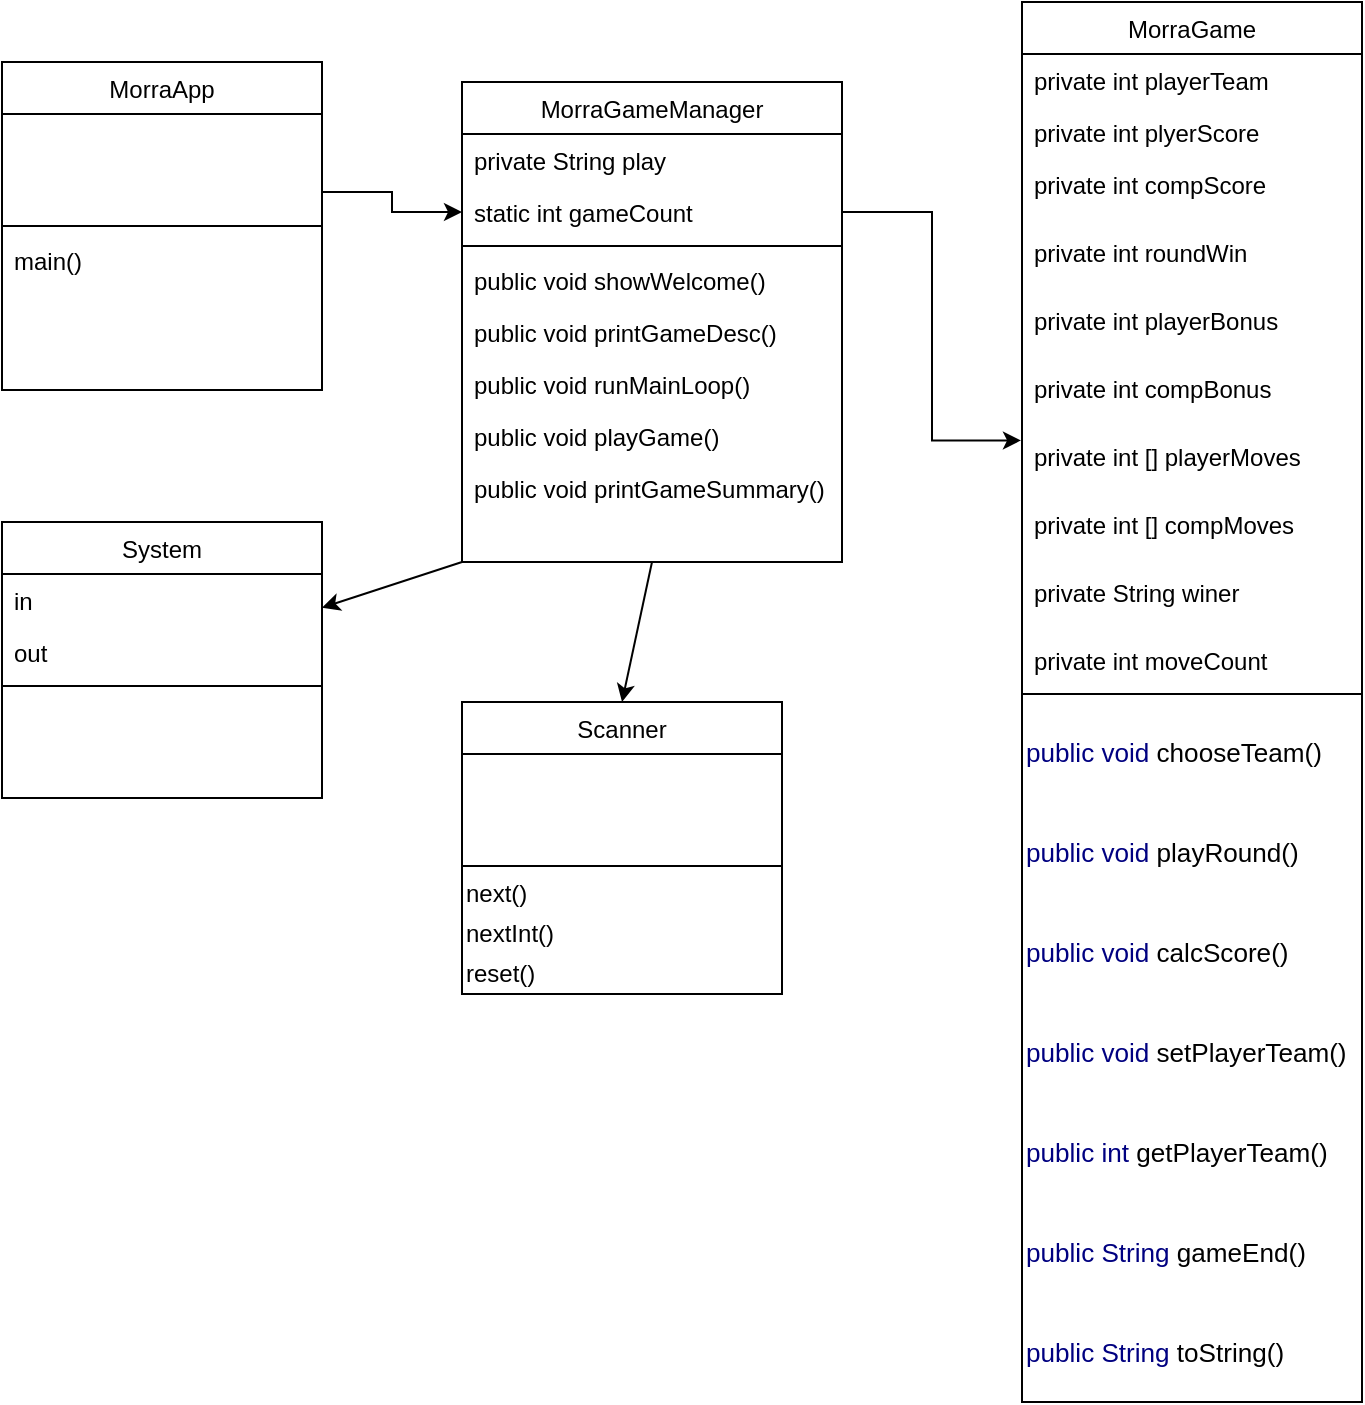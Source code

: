 <mxfile version="12.9.9" type="device"><diagram id="C5RBs43oDa-KdzZeNtuy" name="Page-1"><mxGraphModel dx="1422" dy="738" grid="1" gridSize="10" guides="1" tooltips="1" connect="1" arrows="1" fold="1" page="1" pageScale="1" pageWidth="1169" pageHeight="827" math="0" shadow="0"><root><mxCell id="WIyWlLk6GJQsqaUBKTNV-0"/><mxCell id="WIyWlLk6GJQsqaUBKTNV-1" parent="WIyWlLk6GJQsqaUBKTNV-0"/><mxCell id="yGn_OOhepoGJCyMwhITg-32" value="MorraApp" style="swimlane;fontStyle=0;align=center;verticalAlign=top;childLayout=stackLayout;horizontal=1;startSize=26;horizontalStack=0;resizeParent=1;resizeLast=0;collapsible=1;marginBottom=0;rounded=0;shadow=0;strokeWidth=1;" parent="WIyWlLk6GJQsqaUBKTNV-1" vertex="1"><mxGeometry x="140" y="50" width="160" height="164" as="geometry"><mxRectangle x="230" y="140" width="160" height="26" as="alternateBounds"/></mxGeometry></mxCell><mxCell id="yGn_OOhepoGJCyMwhITg-33" value="private String play" style="text;align=left;verticalAlign=top;spacingLeft=4;spacingRight=4;overflow=hidden;rotatable=0;points=[[0,0.5],[1,0.5]];portConstraint=eastwest;fontColor=#FFFFFF;" parent="yGn_OOhepoGJCyMwhITg-32" vertex="1"><mxGeometry y="26" width="160" height="26" as="geometry"/></mxCell><mxCell id="yGn_OOhepoGJCyMwhITg-34" value="static int gameCount" style="text;align=left;verticalAlign=top;spacingLeft=4;spacingRight=4;overflow=hidden;rotatable=0;points=[[0,0.5],[1,0.5]];portConstraint=eastwest;rounded=0;shadow=0;html=0;fontColor=#FFFFFF;" parent="yGn_OOhepoGJCyMwhITg-32" vertex="1"><mxGeometry y="52" width="160" height="26" as="geometry"/></mxCell><mxCell id="yGn_OOhepoGJCyMwhITg-35" value="" style="line;html=1;strokeWidth=1;align=left;verticalAlign=middle;spacingTop=-1;spacingLeft=3;spacingRight=3;rotatable=0;labelPosition=right;points=[];portConstraint=eastwest;" parent="yGn_OOhepoGJCyMwhITg-32" vertex="1"><mxGeometry y="78" width="160" height="8" as="geometry"/></mxCell><mxCell id="yGn_OOhepoGJCyMwhITg-36" value="main()" style="text;align=left;verticalAlign=top;spacingLeft=4;spacingRight=4;overflow=hidden;rotatable=0;points=[[0,0.5],[1,0.5]];portConstraint=eastwest;" parent="yGn_OOhepoGJCyMwhITg-32" vertex="1"><mxGeometry y="86" width="160" height="26" as="geometry"/></mxCell><mxCell id="yGn_OOhepoGJCyMwhITg-40" style="edgeStyle=orthogonalEdgeStyle;rounded=0;orthogonalLoop=1;jettySize=auto;html=1;exitX=1;exitY=0.5;exitDx=0;exitDy=0;entryX=0;entryY=0.5;entryDx=0;entryDy=0;fontColor=#FFFFFF;" parent="WIyWlLk6GJQsqaUBKTNV-1" source="yGn_OOhepoGJCyMwhITg-34" target="zkfFHV4jXpPFQw0GAbJ--2" edge="1"><mxGeometry relative="1" as="geometry"/></mxCell><mxCell id="yGn_OOhepoGJCyMwhITg-41" style="edgeStyle=orthogonalEdgeStyle;rounded=0;orthogonalLoop=1;jettySize=auto;html=1;exitX=1;exitY=0.5;exitDx=0;exitDy=0;entryX=-0.003;entryY=0.153;entryDx=0;entryDy=0;entryPerimeter=0;fontColor=#FFFFFF;" parent="WIyWlLk6GJQsqaUBKTNV-1" source="zkfFHV4jXpPFQw0GAbJ--2" target="yGn_OOhepoGJCyMwhITg-16" edge="1"><mxGeometry relative="1" as="geometry"/></mxCell><mxCell id="yGn_OOhepoGJCyMwhITg-6" value="System" style="swimlane;fontStyle=0;align=center;verticalAlign=top;childLayout=stackLayout;horizontal=1;startSize=26;horizontalStack=0;resizeParent=1;resizeLast=0;collapsible=1;marginBottom=0;rounded=0;shadow=0;strokeWidth=1;" parent="WIyWlLk6GJQsqaUBKTNV-1" vertex="1"><mxGeometry x="140" y="280" width="160" height="138" as="geometry"><mxRectangle x="230" y="140" width="160" height="26" as="alternateBounds"/></mxGeometry></mxCell><mxCell id="yGn_OOhepoGJCyMwhITg-7" value="in" style="text;align=left;verticalAlign=top;spacingLeft=4;spacingRight=4;overflow=hidden;rotatable=0;points=[[0,0.5],[1,0.5]];portConstraint=eastwest;rounded=0;shadow=0;html=0;" parent="yGn_OOhepoGJCyMwhITg-6" vertex="1"><mxGeometry y="26" width="160" height="26" as="geometry"/></mxCell><mxCell id="yGn_OOhepoGJCyMwhITg-8" value="out" style="text;align=left;verticalAlign=top;spacingLeft=4;spacingRight=4;overflow=hidden;rotatable=0;points=[[0,0.5],[1,0.5]];portConstraint=eastwest;rounded=0;shadow=0;html=0;" parent="yGn_OOhepoGJCyMwhITg-6" vertex="1"><mxGeometry y="52" width="160" height="26" as="geometry"/></mxCell><mxCell id="yGn_OOhepoGJCyMwhITg-9" value="" style="line;html=1;strokeWidth=1;align=left;verticalAlign=middle;spacingTop=-1;spacingLeft=3;spacingRight=3;rotatable=0;labelPosition=right;points=[];portConstraint=eastwest;" parent="yGn_OOhepoGJCyMwhITg-6" vertex="1"><mxGeometry y="78" width="160" height="8" as="geometry"/></mxCell><mxCell id="yGn_OOhepoGJCyMwhITg-48" value="" style="endArrow=classic;html=1;fontColor=#FFFFFF;exitX=0;exitY=1;exitDx=0;exitDy=0;" parent="WIyWlLk6GJQsqaUBKTNV-1" source="zkfFHV4jXpPFQw0GAbJ--0" target="yGn_OOhepoGJCyMwhITg-6" edge="1"><mxGeometry width="50" height="50" relative="1" as="geometry"><mxPoint x="330" y="180" as="sourcePoint"/><mxPoint x="330" y="240" as="targetPoint"/></mxGeometry></mxCell><mxCell id="yGn_OOhepoGJCyMwhITg-49" value="" style="endArrow=classic;html=1;fontColor=#FFFFFF;exitX=0.5;exitY=1;exitDx=0;exitDy=0;entryX=0.5;entryY=0;entryDx=0;entryDy=0;" parent="WIyWlLk6GJQsqaUBKTNV-1" source="zkfFHV4jXpPFQw0GAbJ--0" target="yGn_OOhepoGJCyMwhITg-0" edge="1"><mxGeometry width="50" height="50" relative="1" as="geometry"><mxPoint x="230" y="290" as="sourcePoint"/><mxPoint x="350" y="250" as="targetPoint"/></mxGeometry></mxCell><mxCell id="yGn_OOhepoGJCyMwhITg-0" value="Scanner" style="swimlane;fontStyle=0;align=center;verticalAlign=top;childLayout=stackLayout;horizontal=1;startSize=26;horizontalStack=0;resizeParent=1;resizeLast=0;collapsible=1;marginBottom=0;rounded=0;shadow=0;strokeWidth=1;" parent="WIyWlLk6GJQsqaUBKTNV-1" vertex="1"><mxGeometry x="370" y="370" width="160" height="146" as="geometry"><mxRectangle x="640" y="390" width="160" height="26" as="alternateBounds"/></mxGeometry></mxCell><mxCell id="yGn_OOhepoGJCyMwhITg-2" value="in" style="text;align=left;verticalAlign=top;spacingLeft=4;spacingRight=4;overflow=hidden;rotatable=0;points=[[0,0.5],[1,0.5]];portConstraint=eastwest;rounded=0;shadow=0;html=0;fontColor=#FFFFFF;" parent="yGn_OOhepoGJCyMwhITg-0" vertex="1"><mxGeometry y="26" width="160" height="26" as="geometry"/></mxCell><mxCell id="yGn_OOhepoGJCyMwhITg-3" value="out" style="text;align=left;verticalAlign=top;spacingLeft=4;spacingRight=4;overflow=hidden;rotatable=0;points=[[0,0.5],[1,0.5]];portConstraint=eastwest;rounded=0;shadow=0;html=0;fontColor=#FFFFFF;" parent="yGn_OOhepoGJCyMwhITg-0" vertex="1"><mxGeometry y="52" width="160" height="26" as="geometry"/></mxCell><mxCell id="yGn_OOhepoGJCyMwhITg-4" value="" style="line;html=1;strokeWidth=1;align=left;verticalAlign=middle;spacingTop=-1;spacingLeft=3;spacingRight=3;rotatable=0;labelPosition=right;points=[];portConstraint=eastwest;" parent="yGn_OOhepoGJCyMwhITg-0" vertex="1"><mxGeometry y="78" width="160" height="8" as="geometry"/></mxCell><mxCell id="yGn_OOhepoGJCyMwhITg-11" value="next()" style="text;html=1;align=left;verticalAlign=middle;resizable=0;points=[];autosize=1;" parent="yGn_OOhepoGJCyMwhITg-0" vertex="1"><mxGeometry y="86" width="160" height="20" as="geometry"/></mxCell><mxCell id="8OA0njs7iAiebPi1mDKt-8" value="nextInt()" style="text;html=1;align=left;verticalAlign=middle;resizable=0;points=[];autosize=1;" vertex="1" parent="yGn_OOhepoGJCyMwhITg-0"><mxGeometry y="106" width="160" height="20" as="geometry"/></mxCell><mxCell id="8OA0njs7iAiebPi1mDKt-9" value="reset()" style="text;html=1;align=left;verticalAlign=middle;resizable=0;points=[];autosize=1;" vertex="1" parent="yGn_OOhepoGJCyMwhITg-0"><mxGeometry y="126" width="160" height="20" as="geometry"/></mxCell><mxCell id="zkfFHV4jXpPFQw0GAbJ--0" value="MorraGameManager" style="swimlane;fontStyle=0;align=center;verticalAlign=top;childLayout=stackLayout;horizontal=1;startSize=26;horizontalStack=0;resizeParent=1;resizeLast=0;collapsible=1;marginBottom=0;rounded=0;shadow=0;strokeWidth=1;" parent="WIyWlLk6GJQsqaUBKTNV-1" vertex="1"><mxGeometry x="370" y="60" width="190" height="240" as="geometry"><mxRectangle x="360" y="50" width="160" height="26" as="alternateBounds"/></mxGeometry></mxCell><mxCell id="zkfFHV4jXpPFQw0GAbJ--1" value="private String play" style="text;align=left;verticalAlign=top;spacingLeft=4;spacingRight=4;overflow=hidden;rotatable=0;points=[[0,0.5],[1,0.5]];portConstraint=eastwest;" parent="zkfFHV4jXpPFQw0GAbJ--0" vertex="1"><mxGeometry y="26" width="190" height="26" as="geometry"/></mxCell><mxCell id="zkfFHV4jXpPFQw0GAbJ--2" value="static int gameCount" style="text;align=left;verticalAlign=top;spacingLeft=4;spacingRight=4;overflow=hidden;rotatable=0;points=[[0,0.5],[1,0.5]];portConstraint=eastwest;rounded=0;shadow=0;html=0;" parent="zkfFHV4jXpPFQw0GAbJ--0" vertex="1"><mxGeometry y="52" width="190" height="26" as="geometry"/></mxCell><mxCell id="zkfFHV4jXpPFQw0GAbJ--4" value="" style="line;html=1;strokeWidth=1;align=left;verticalAlign=middle;spacingTop=-1;spacingLeft=3;spacingRight=3;rotatable=0;labelPosition=right;points=[];portConstraint=eastwest;" parent="zkfFHV4jXpPFQw0GAbJ--0" vertex="1"><mxGeometry y="78" width="190" height="8" as="geometry"/></mxCell><mxCell id="zkfFHV4jXpPFQw0GAbJ--5" value="public void showWelcome()" style="text;align=left;verticalAlign=top;spacingLeft=4;spacingRight=4;overflow=hidden;rotatable=0;points=[[0,0.5],[1,0.5]];portConstraint=eastwest;" parent="zkfFHV4jXpPFQw0GAbJ--0" vertex="1"><mxGeometry y="86" width="190" height="26" as="geometry"/></mxCell><mxCell id="8OA0njs7iAiebPi1mDKt-0" value="public void printGameDesc()" style="text;align=left;verticalAlign=top;spacingLeft=4;spacingRight=4;overflow=hidden;rotatable=0;points=[[0,0.5],[1,0.5]];portConstraint=eastwest;" vertex="1" parent="zkfFHV4jXpPFQw0GAbJ--0"><mxGeometry y="112" width="190" height="26" as="geometry"/></mxCell><mxCell id="8OA0njs7iAiebPi1mDKt-7" value="public void runMainLoop()" style="text;align=left;verticalAlign=top;spacingLeft=4;spacingRight=4;overflow=hidden;rotatable=0;points=[[0,0.5],[1,0.5]];portConstraint=eastwest;" vertex="1" parent="zkfFHV4jXpPFQw0GAbJ--0"><mxGeometry y="138" width="190" height="26" as="geometry"/></mxCell><mxCell id="8OA0njs7iAiebPi1mDKt-1" value="public void playGame()" style="text;align=left;verticalAlign=top;spacingLeft=4;spacingRight=4;overflow=hidden;rotatable=0;points=[[0,0.5],[1,0.5]];portConstraint=eastwest;" vertex="1" parent="zkfFHV4jXpPFQw0GAbJ--0"><mxGeometry y="164" width="190" height="26" as="geometry"/></mxCell><mxCell id="yGn_OOhepoGJCyMwhITg-27" value="public void printGameSummary()" style="text;align=left;verticalAlign=top;spacingLeft=4;spacingRight=4;overflow=hidden;rotatable=0;points=[[0,0.5],[1,0.5]];portConstraint=eastwest;" parent="zkfFHV4jXpPFQw0GAbJ--0" vertex="1"><mxGeometry y="190" width="190" height="40" as="geometry"/></mxCell><mxCell id="zkfFHV4jXpPFQw0GAbJ--17" value="MorraGame" style="swimlane;fontStyle=0;align=center;verticalAlign=top;childLayout=stackLayout;horizontal=1;startSize=26;horizontalStack=0;resizeParent=1;resizeLast=0;collapsible=1;marginBottom=0;rounded=0;shadow=0;strokeWidth=1;" parent="WIyWlLk6GJQsqaUBKTNV-1" vertex="1"><mxGeometry x="650" y="20" width="170" height="700" as="geometry"><mxRectangle x="550" y="140" width="160" height="26" as="alternateBounds"/></mxGeometry></mxCell><mxCell id="zkfFHV4jXpPFQw0GAbJ--18" value="private int playerTeam" style="text;align=left;verticalAlign=top;spacingLeft=4;spacingRight=4;overflow=hidden;rotatable=0;points=[[0,0.5],[1,0.5]];portConstraint=eastwest;" parent="zkfFHV4jXpPFQw0GAbJ--17" vertex="1"><mxGeometry y="26" width="170" height="26" as="geometry"/></mxCell><mxCell id="zkfFHV4jXpPFQw0GAbJ--19" value="private int plyerScore" style="text;align=left;verticalAlign=top;spacingLeft=4;spacingRight=4;overflow=hidden;rotatable=0;points=[[0,0.5],[1,0.5]];portConstraint=eastwest;rounded=0;shadow=0;html=0;" parent="zkfFHV4jXpPFQw0GAbJ--17" vertex="1"><mxGeometry y="52" width="170" height="26" as="geometry"/></mxCell><mxCell id="zkfFHV4jXpPFQw0GAbJ--20" value="private int compScore" style="text;align=left;verticalAlign=top;spacingLeft=4;spacingRight=4;overflow=hidden;rotatable=0;points=[[0,0.5],[1,0.5]];portConstraint=eastwest;rounded=0;shadow=0;html=0;" parent="zkfFHV4jXpPFQw0GAbJ--17" vertex="1"><mxGeometry y="78" width="170" height="34" as="geometry"/></mxCell><mxCell id="yGn_OOhepoGJCyMwhITg-13" value="private int roundWin" style="text;align=left;verticalAlign=top;spacingLeft=4;spacingRight=4;overflow=hidden;rotatable=0;points=[[0,0.5],[1,0.5]];portConstraint=eastwest;rounded=0;shadow=0;html=0;" parent="zkfFHV4jXpPFQw0GAbJ--17" vertex="1"><mxGeometry y="112" width="170" height="34" as="geometry"/></mxCell><mxCell id="yGn_OOhepoGJCyMwhITg-14" value="private int playerBonus" style="text;align=left;verticalAlign=top;spacingLeft=4;spacingRight=4;overflow=hidden;rotatable=0;points=[[0,0.5],[1,0.5]];portConstraint=eastwest;rounded=0;shadow=0;html=0;" parent="zkfFHV4jXpPFQw0GAbJ--17" vertex="1"><mxGeometry y="146" width="170" height="34" as="geometry"/></mxCell><mxCell id="yGn_OOhepoGJCyMwhITg-15" value="private int compBonus" style="text;align=left;verticalAlign=top;spacingLeft=4;spacingRight=4;overflow=hidden;rotatable=0;points=[[0,0.5],[1,0.5]];portConstraint=eastwest;rounded=0;shadow=0;html=0;" parent="zkfFHV4jXpPFQw0GAbJ--17" vertex="1"><mxGeometry y="180" width="170" height="34" as="geometry"/></mxCell><mxCell id="yGn_OOhepoGJCyMwhITg-16" value="private int [] playerMoves" style="text;align=left;verticalAlign=top;spacingLeft=4;spacingRight=4;overflow=hidden;rotatable=0;points=[[0,0.5],[1,0.5]];portConstraint=eastwest;rounded=0;shadow=0;html=0;" parent="zkfFHV4jXpPFQw0GAbJ--17" vertex="1"><mxGeometry y="214" width="170" height="34" as="geometry"/></mxCell><mxCell id="yGn_OOhepoGJCyMwhITg-17" value="private int [] compMoves" style="text;align=left;verticalAlign=top;spacingLeft=4;spacingRight=4;overflow=hidden;rotatable=0;points=[[0,0.5],[1,0.5]];portConstraint=eastwest;rounded=0;shadow=0;html=0;" parent="zkfFHV4jXpPFQw0GAbJ--17" vertex="1"><mxGeometry y="248" width="170" height="34" as="geometry"/></mxCell><mxCell id="yGn_OOhepoGJCyMwhITg-18" value="private String winer" style="text;align=left;verticalAlign=top;spacingLeft=4;spacingRight=4;overflow=hidden;rotatable=0;points=[[0,0.5],[1,0.5]];portConstraint=eastwest;rounded=0;shadow=0;html=0;" parent="zkfFHV4jXpPFQw0GAbJ--17" vertex="1"><mxGeometry y="282" width="170" height="34" as="geometry"/></mxCell><mxCell id="zkfFHV4jXpPFQw0GAbJ--21" value="private int moveCount" style="text;align=left;verticalAlign=top;spacingLeft=4;spacingRight=4;overflow=hidden;rotatable=0;points=[[0,0.5],[1,0.5]];portConstraint=eastwest;rounded=0;shadow=0;html=0;" parent="zkfFHV4jXpPFQw0GAbJ--17" vertex="1"><mxGeometry y="316" width="170" height="26" as="geometry"/></mxCell><mxCell id="zkfFHV4jXpPFQw0GAbJ--23" value="" style="line;html=1;strokeWidth=1;align=left;verticalAlign=middle;spacingTop=-1;spacingLeft=3;spacingRight=3;rotatable=0;labelPosition=right;points=[];portConstraint=eastwest;" parent="zkfFHV4jXpPFQw0GAbJ--17" vertex="1"><mxGeometry y="342" width="170" height="8" as="geometry"/></mxCell><mxCell id="yGn_OOhepoGJCyMwhITg-19" value="&lt;pre style=&quot;background-color: rgb(255 , 255 , 255) ; color: rgb(0 , 0 , 0) ; font-size: 9.8pt&quot;&gt;&lt;font face=&quot;Helvetica&quot;&gt;&lt;span style=&quot;color: rgb(0 , 0 , 128)&quot;&gt;public void &lt;/span&gt;chooseTeam()&lt;/font&gt;&lt;/pre&gt;" style="text;html=1;align=left;verticalAlign=middle;resizable=0;points=[];autosize=1;fontColor=#FFFFFF;" parent="zkfFHV4jXpPFQw0GAbJ--17" vertex="1"><mxGeometry y="350" width="170" height="50" as="geometry"/></mxCell><mxCell id="yGn_OOhepoGJCyMwhITg-20" value="&lt;pre style=&quot;background-color: rgb(255 , 255 , 255) ; color: rgb(0 , 0 , 0) ; font-size: 9.8pt&quot;&gt;&lt;pre style=&quot;font-size: 9.8pt&quot;&gt;&lt;font face=&quot;Helvetica&quot;&gt;&lt;span style=&quot;color: rgb(0 , 0 , 128)&quot;&gt;public void &lt;/span&gt;playRound()&lt;/font&gt;&lt;/pre&gt;&lt;/pre&gt;" style="text;html=1;align=left;verticalAlign=middle;resizable=0;points=[];autosize=1;fontColor=#FFFFFF;" parent="zkfFHV4jXpPFQw0GAbJ--17" vertex="1"><mxGeometry y="400" width="170" height="50" as="geometry"/></mxCell><mxCell id="yGn_OOhepoGJCyMwhITg-24" value="&lt;pre style=&quot;background-color: rgb(255 , 255 , 255) ; color: rgb(0 , 0 , 0) ; font-size: 9.8pt&quot;&gt;&lt;pre style=&quot;font-size: 9.8pt&quot;&gt;&lt;font face=&quot;Helvetica&quot;&gt;&lt;span style=&quot;color: rgb(0 , 0 , 128)&quot;&gt;public void &lt;/span&gt;calcScore()&lt;/font&gt;&lt;/pre&gt;&lt;/pre&gt;" style="text;html=1;align=left;verticalAlign=middle;resizable=0;points=[];autosize=1;fontColor=#FFFFFF;" parent="zkfFHV4jXpPFQw0GAbJ--17" vertex="1"><mxGeometry y="450" width="170" height="50" as="geometry"/></mxCell><mxCell id="yGn_OOhepoGJCyMwhITg-25" value="&lt;pre style=&quot;background-color: rgb(255 , 255 , 255) ; color: rgb(0 , 0 , 0) ; font-size: 9.8pt&quot;&gt;&lt;pre style=&quot;font-size: 9.8pt&quot;&gt;&lt;font face=&quot;Helvetica&quot;&gt;&lt;span style=&quot;color: rgb(0 , 0 , 128)&quot;&gt;public void &lt;/span&gt;setPlayerTeam()&lt;/font&gt;&lt;/pre&gt;&lt;/pre&gt;" style="text;html=1;align=left;verticalAlign=middle;resizable=0;points=[];autosize=1;fontColor=#FFFFFF;" parent="zkfFHV4jXpPFQw0GAbJ--17" vertex="1"><mxGeometry y="500" width="170" height="50" as="geometry"/></mxCell><mxCell id="yGn_OOhepoGJCyMwhITg-21" value="&lt;pre style=&quot;background-color: rgb(255 , 255 , 255) ; color: rgb(0 , 0 , 0) ; font-size: 9.8pt&quot;&gt;&lt;font face=&quot;Helvetica&quot;&gt;&lt;span style=&quot;color: rgb(0 , 0 , 128)&quot;&gt;public int &lt;/span&gt;getPlayerTeam()&lt;/font&gt;&lt;/pre&gt;" style="text;html=1;align=left;verticalAlign=middle;resizable=0;points=[];autosize=1;fontColor=#FFFFFF;" parent="zkfFHV4jXpPFQw0GAbJ--17" vertex="1"><mxGeometry y="550" width="170" height="50" as="geometry"/></mxCell><mxCell id="yGn_OOhepoGJCyMwhITg-22" value="&lt;pre style=&quot;background-color: rgb(255 , 255 , 255) ; color: rgb(0 , 0 , 0) ; font-size: 9.8pt&quot;&gt;&lt;font face=&quot;Helvetica&quot;&gt;&lt;span style=&quot;color: rgb(0 , 0 , 128)&quot;&gt;public String &lt;/span&gt;gameEnd()&lt;/font&gt;&lt;/pre&gt;" style="text;html=1;align=left;verticalAlign=middle;resizable=0;points=[];autosize=1;fontColor=#FFFFFF;" parent="zkfFHV4jXpPFQw0GAbJ--17" vertex="1"><mxGeometry y="600" width="170" height="50" as="geometry"/></mxCell><mxCell id="yGn_OOhepoGJCyMwhITg-26" value="&lt;pre style=&quot;background-color: rgb(255 , 255 , 255) ; color: rgb(0 , 0 , 0) ; font-size: 9.8pt&quot;&gt;&lt;font face=&quot;Helvetica&quot;&gt;&lt;span style=&quot;color: rgb(0 , 0 , 128)&quot;&gt;public String &lt;/span&gt;toString()&lt;/font&gt;&lt;/pre&gt;" style="text;html=1;align=left;verticalAlign=middle;resizable=0;points=[];autosize=1;fontColor=#FFFFFF;" parent="zkfFHV4jXpPFQw0GAbJ--17" vertex="1"><mxGeometry y="650" width="170" height="50" as="geometry"/></mxCell></root></mxGraphModel></diagram></mxfile>